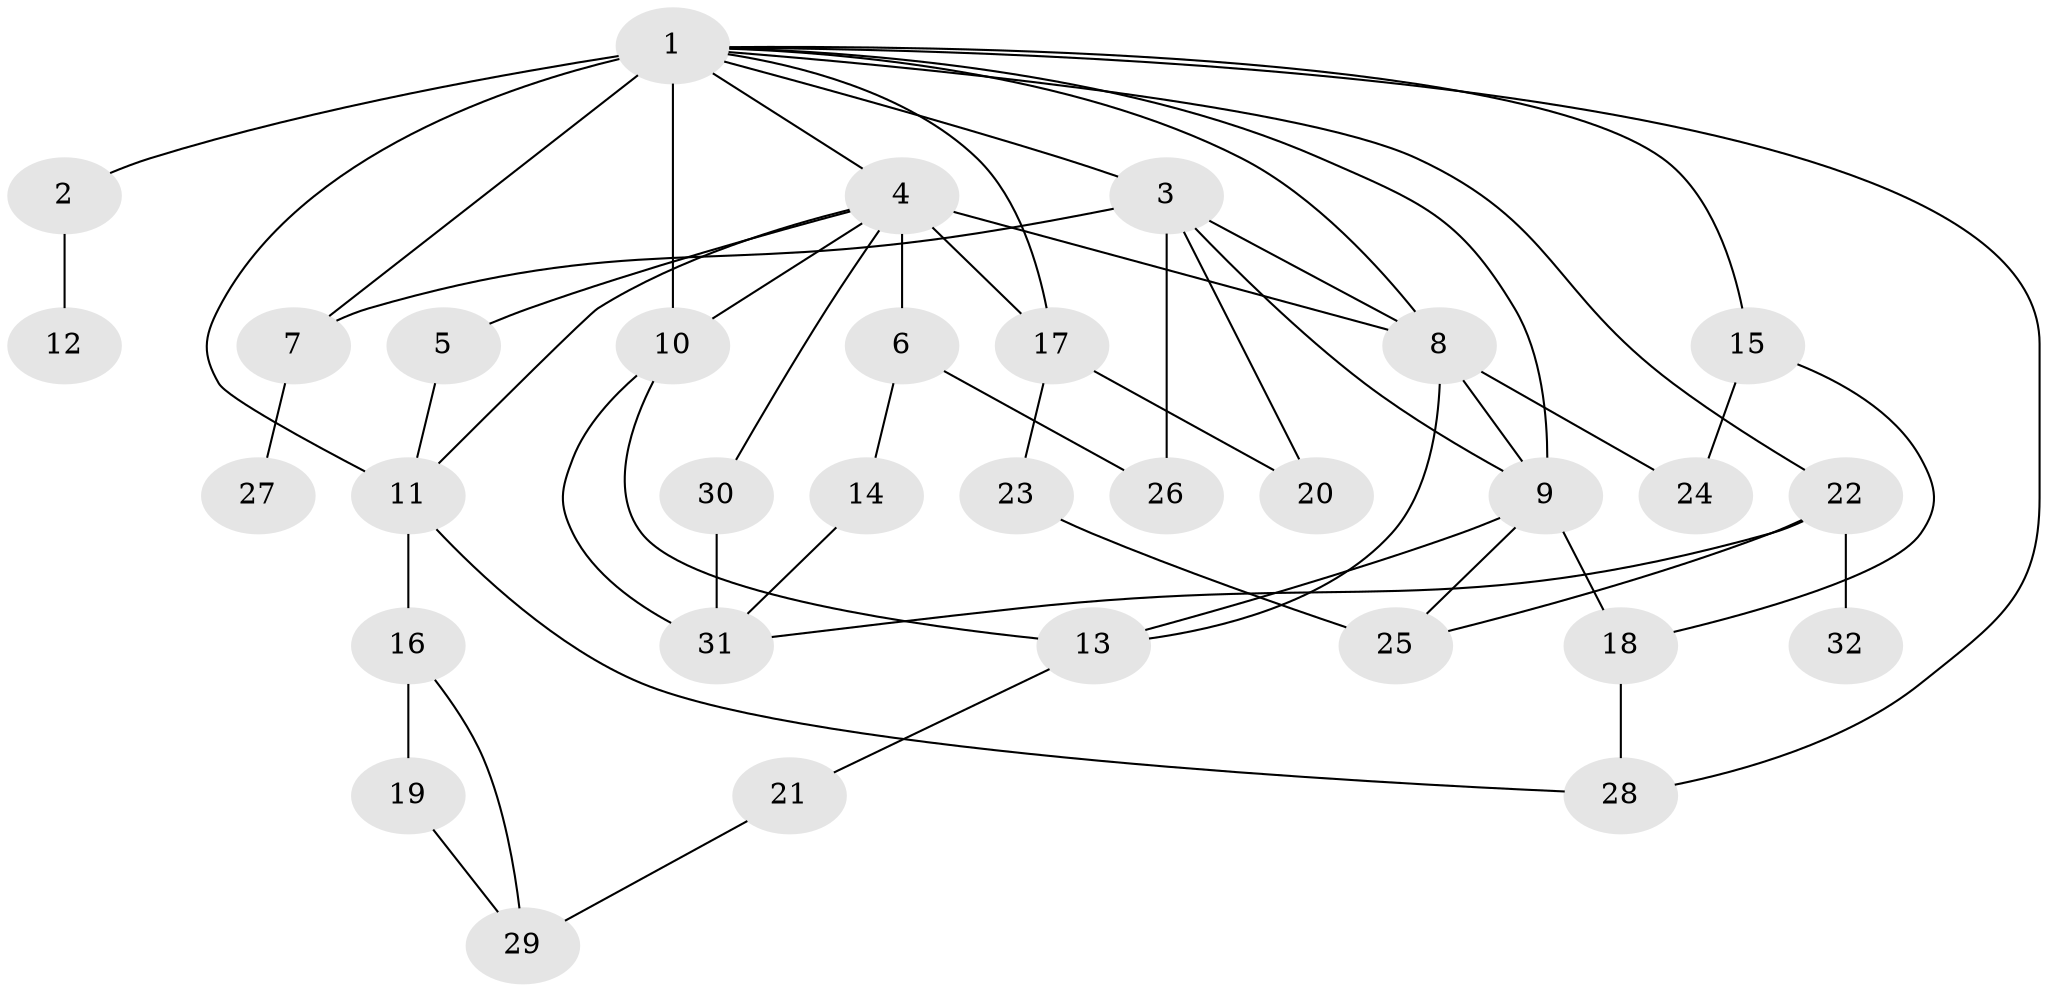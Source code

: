 // original degree distribution, {27: 0.009900990099009901, 3: 0.07920792079207921, 7: 0.019801980198019802, 16: 0.009900990099009901, 2: 0.26732673267326734, 6: 0.039603960396039604, 1: 0.45544554455445546, 4: 0.06930693069306931, 5: 0.0297029702970297, 8: 0.019801980198019802}
// Generated by graph-tools (version 1.1) at 2025/50/03/04/25 22:50:27]
// undirected, 32 vertices, 55 edges
graph export_dot {
  node [color=gray90,style=filled];
  1;
  2;
  3;
  4;
  5;
  6;
  7;
  8;
  9;
  10;
  11;
  12;
  13;
  14;
  15;
  16;
  17;
  18;
  19;
  20;
  21;
  22;
  23;
  24;
  25;
  26;
  27;
  28;
  29;
  30;
  31;
  32;
  1 -- 2 [weight=1.0];
  1 -- 3 [weight=3.0];
  1 -- 4 [weight=1.0];
  1 -- 7 [weight=1.0];
  1 -- 8 [weight=2.0];
  1 -- 9 [weight=1.0];
  1 -- 10 [weight=11.0];
  1 -- 11 [weight=1.0];
  1 -- 15 [weight=1.0];
  1 -- 17 [weight=1.0];
  1 -- 22 [weight=1.0];
  1 -- 28 [weight=1.0];
  2 -- 12 [weight=1.0];
  3 -- 7 [weight=1.0];
  3 -- 8 [weight=1.0];
  3 -- 9 [weight=2.0];
  3 -- 20 [weight=1.0];
  3 -- 26 [weight=2.0];
  4 -- 5 [weight=1.0];
  4 -- 6 [weight=6.0];
  4 -- 8 [weight=1.0];
  4 -- 10 [weight=1.0];
  4 -- 11 [weight=1.0];
  4 -- 17 [weight=1.0];
  4 -- 30 [weight=1.0];
  5 -- 11 [weight=1.0];
  6 -- 14 [weight=1.0];
  6 -- 26 [weight=1.0];
  7 -- 27 [weight=3.0];
  8 -- 9 [weight=1.0];
  8 -- 13 [weight=1.0];
  8 -- 24 [weight=2.0];
  9 -- 13 [weight=1.0];
  9 -- 18 [weight=1.0];
  9 -- 25 [weight=1.0];
  10 -- 13 [weight=1.0];
  10 -- 31 [weight=1.0];
  11 -- 16 [weight=3.0];
  11 -- 28 [weight=1.0];
  13 -- 21 [weight=1.0];
  14 -- 31 [weight=1.0];
  15 -- 18 [weight=1.0];
  15 -- 24 [weight=1.0];
  16 -- 19 [weight=1.0];
  16 -- 29 [weight=1.0];
  17 -- 20 [weight=1.0];
  17 -- 23 [weight=1.0];
  18 -- 28 [weight=2.0];
  19 -- 29 [weight=1.0];
  21 -- 29 [weight=1.0];
  22 -- 25 [weight=1.0];
  22 -- 31 [weight=1.0];
  22 -- 32 [weight=1.0];
  23 -- 25 [weight=2.0];
  30 -- 31 [weight=2.0];
}
